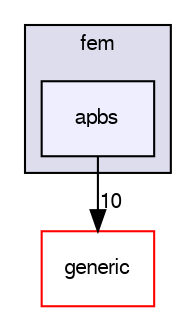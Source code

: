 digraph "C:/Users/bake113/Documents/Projects/APBS & PDB2PQR/Source code/APBS/trunk/src/fem/apbs/" {
  compound=true
  node [ fontsize="10", fontname="FreeSans"];
  edge [ labelfontsize="10", labelfontname="FreeSans"];
  subgraph clusterdir_04db92f80e702b72a7c30ceee6790eb4 {
    graph [ bgcolor="#ddddee", pencolor="black", label="fem" fontname="FreeSans", fontsize="10", URL="dir_04db92f80e702b72a7c30ceee6790eb4.html"]
  dir_215bf4321b1915ce68e1b6a99b213b00 [shape=box, label="apbs", style="filled", fillcolor="#eeeeff", pencolor="black", URL="dir_215bf4321b1915ce68e1b6a99b213b00.html"];
  }
  dir_5a4b9a4ce670c27bbe9b881c30da1d5e [shape=box label="generic" fillcolor="white" style="filled" color="red" URL="dir_5a4b9a4ce670c27bbe9b881c30da1d5e.html"];
  dir_215bf4321b1915ce68e1b6a99b213b00->dir_5a4b9a4ce670c27bbe9b881c30da1d5e [headlabel="10", labeldistance=1.5 headhref="dir_000014_000015.html"];
}
